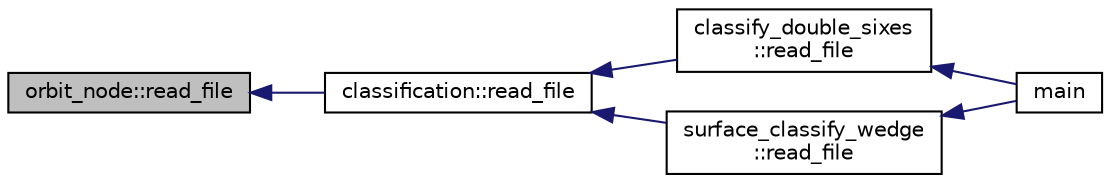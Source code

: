 digraph "orbit_node::read_file"
{
  edge [fontname="Helvetica",fontsize="10",labelfontname="Helvetica",labelfontsize="10"];
  node [fontname="Helvetica",fontsize="10",shape=record];
  rankdir="LR";
  Node40 [label="orbit_node::read_file",height=0.2,width=0.4,color="black", fillcolor="grey75", style="filled", fontcolor="black"];
  Node40 -> Node41 [dir="back",color="midnightblue",fontsize="10",style="solid",fontname="Helvetica"];
  Node41 [label="classification::read_file",height=0.2,width=0.4,color="black", fillcolor="white", style="filled",URL="$d0/dff/classclassification.html#a6bc81afec480f7f7a928a23f1f4cae1a"];
  Node41 -> Node42 [dir="back",color="midnightblue",fontsize="10",style="solid",fontname="Helvetica"];
  Node42 [label="classify_double_sixes\l::read_file",height=0.2,width=0.4,color="black", fillcolor="white", style="filled",URL="$dd/d23/classclassify__double__sixes.html#a0d027bc3d7ee6dc9dcbd82201c311faf"];
  Node42 -> Node43 [dir="back",color="midnightblue",fontsize="10",style="solid",fontname="Helvetica"];
  Node43 [label="main",height=0.2,width=0.4,color="black", fillcolor="white", style="filled",URL="$df/df8/surface__classify_8_c.html#a217dbf8b442f20279ea00b898af96f52"];
  Node41 -> Node44 [dir="back",color="midnightblue",fontsize="10",style="solid",fontname="Helvetica"];
  Node44 [label="surface_classify_wedge\l::read_file",height=0.2,width=0.4,color="black", fillcolor="white", style="filled",URL="$d7/d5c/classsurface__classify__wedge.html#ae7f4241b6bbd5cd64c84a96fb613e8b6"];
  Node44 -> Node43 [dir="back",color="midnightblue",fontsize="10",style="solid",fontname="Helvetica"];
}
